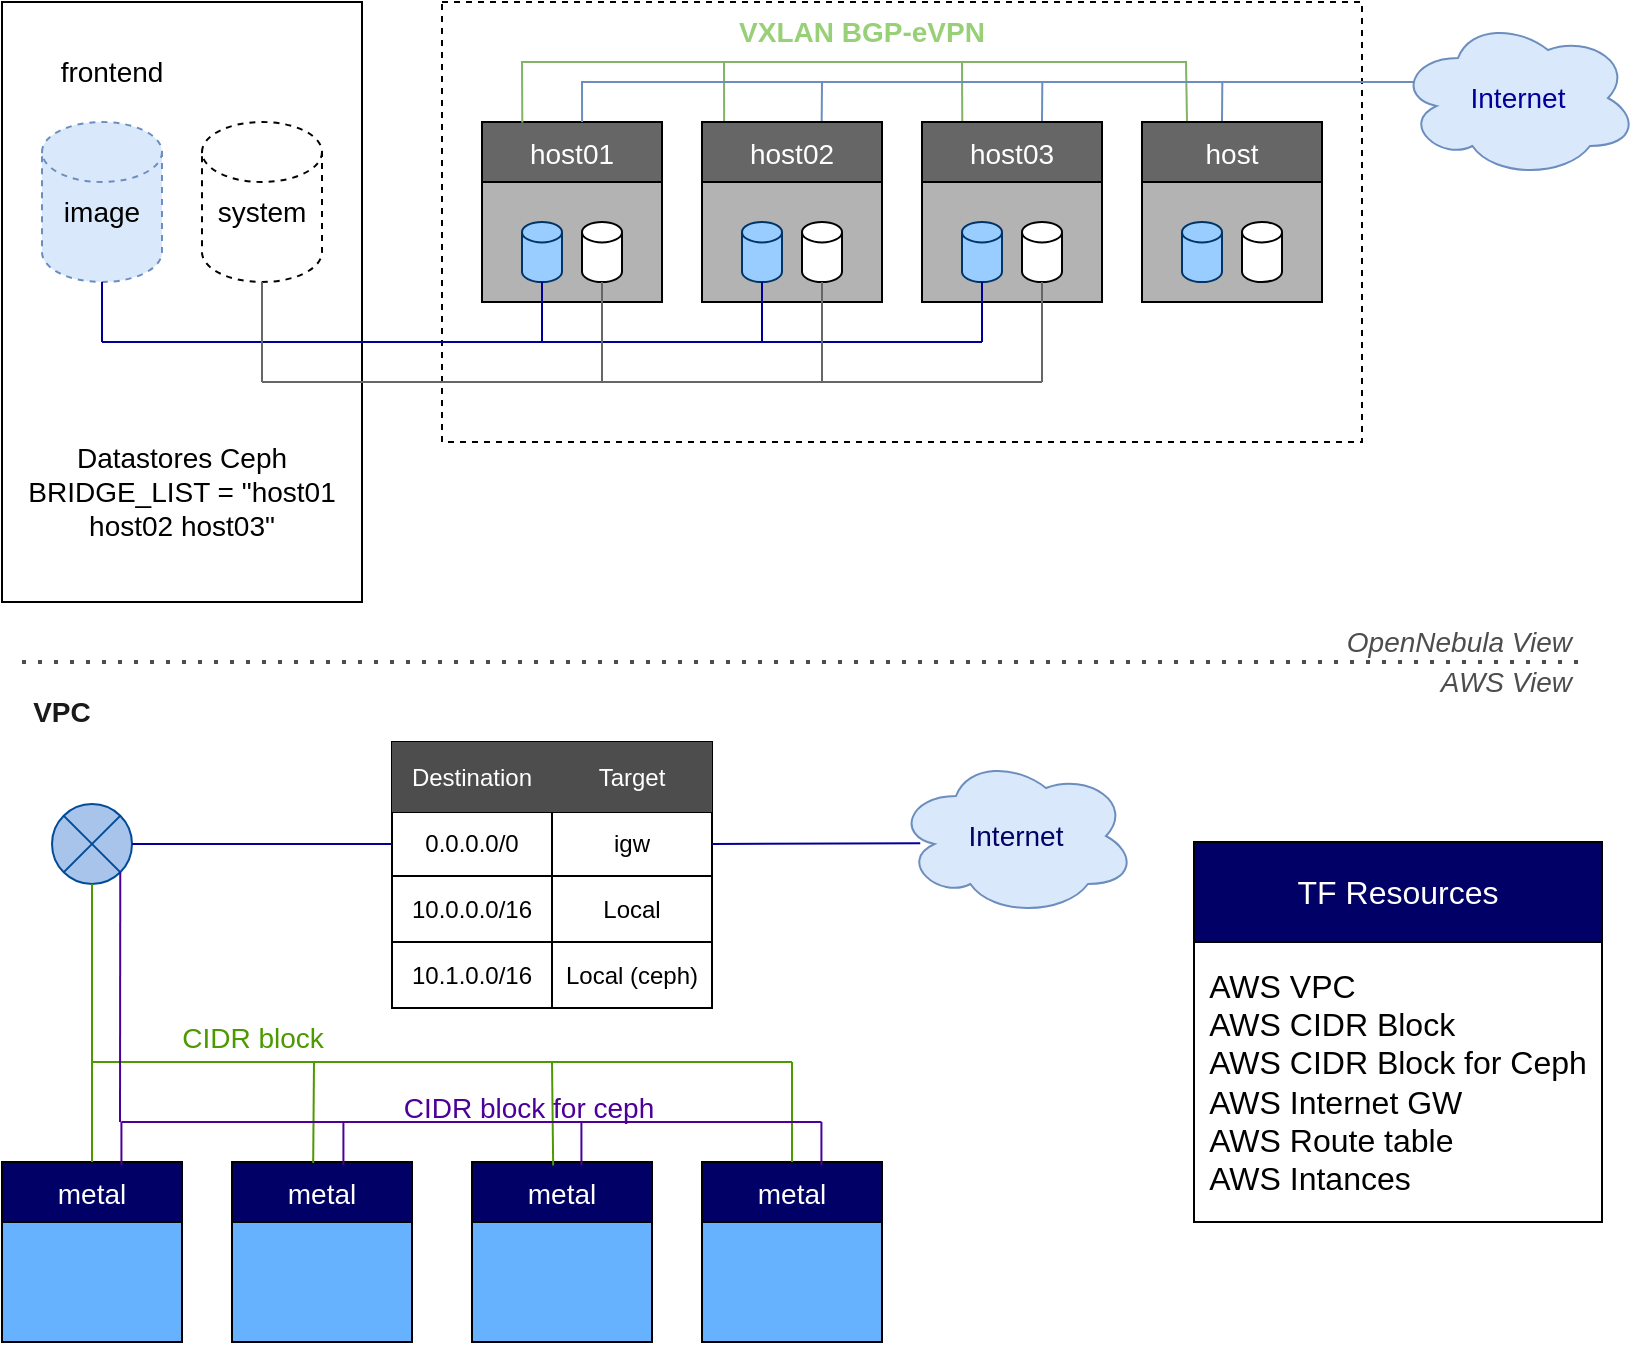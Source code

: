 <mxfile version="17.4.2" type="device"><diagram name="Page-1" id="c7558073-3199-34d8-9f00-42111426c3f3"><mxGraphModel dx="1648" dy="859" grid="1" gridSize="10" guides="1" tooltips="1" connect="1" arrows="1" fold="1" page="1" pageScale="1" pageWidth="826" pageHeight="1169" background="none" math="0" shadow="0"><root><mxCell id="0"/><mxCell id="1" parent="0"/><mxCell id="vwM5-7jpCKJgnwvIf44u-103" value="" style="rounded=0;whiteSpace=wrap;html=1;dashed=1;" parent="1" vertex="1"><mxGeometry x="228" y="10" width="460" height="220" as="geometry"/></mxCell><mxCell id="a3lyGhY6AYL1uGIEQQcG-28" value="" style="shape=partialRectangle;html=1;whiteSpace=wrap;connectable=0;fillColor=none;top=0;left=0;bottom=0;right=0;overflow=hidden;" parent="1" vertex="1"><mxGeometry x="233" y="590" width="60" height="60" as="geometry"><mxRectangle width="60" height="60" as="alternateBounds"/></mxGeometry></mxCell><mxCell id="a3lyGhY6AYL1uGIEQQcG-83" value="" style="shape=table;html=1;whiteSpace=wrap;startSize=0;container=1;collapsible=0;childLayout=tableLayout;" parent="1" vertex="1"><mxGeometry x="203" y="380" width="160" height="133" as="geometry"/></mxCell><mxCell id="a3lyGhY6AYL1uGIEQQcG-84" value="" style="shape=tableRow;horizontal=0;startSize=0;swimlaneHead=0;swimlaneBody=0;top=0;left=0;bottom=0;right=0;collapsible=0;dropTarget=0;fillColor=#4D4D4D;points=[[0,0.5],[1,0.5]];portConstraint=eastwest;" parent="a3lyGhY6AYL1uGIEQQcG-83" vertex="1"><mxGeometry width="160" height="35" as="geometry"/></mxCell><mxCell id="a3lyGhY6AYL1uGIEQQcG-85" value="&lt;font color=&quot;#ffffff&quot;&gt;Destination&lt;/font&gt;" style="shape=partialRectangle;html=1;whiteSpace=wrap;connectable=0;fillColor=none;top=0;left=0;bottom=0;right=0;overflow=hidden;" parent="a3lyGhY6AYL1uGIEQQcG-84" vertex="1"><mxGeometry width="80" height="35" as="geometry"><mxRectangle width="80" height="35" as="alternateBounds"/></mxGeometry></mxCell><mxCell id="a3lyGhY6AYL1uGIEQQcG-87" value="&lt;font color=&quot;#ffffff&quot;&gt;Target&lt;/font&gt;" style="shape=partialRectangle;html=1;whiteSpace=wrap;connectable=0;fillColor=none;top=0;left=0;bottom=0;right=0;overflow=hidden;" parent="a3lyGhY6AYL1uGIEQQcG-84" vertex="1"><mxGeometry x="80" width="80" height="35" as="geometry"><mxRectangle width="80" height="35" as="alternateBounds"/></mxGeometry></mxCell><mxCell id="a3lyGhY6AYL1uGIEQQcG-88" value="" style="shape=tableRow;horizontal=0;startSize=0;swimlaneHead=0;swimlaneBody=0;top=0;left=0;bottom=0;right=0;collapsible=0;dropTarget=0;fillColor=none;points=[[0,0.5],[1,0.5]];portConstraint=eastwest;" parent="a3lyGhY6AYL1uGIEQQcG-83" vertex="1"><mxGeometry y="35" width="160" height="32" as="geometry"/></mxCell><mxCell id="a3lyGhY6AYL1uGIEQQcG-89" value="0.0.0.0/0" style="shape=partialRectangle;html=1;whiteSpace=wrap;connectable=0;fillColor=none;top=0;left=0;bottom=0;right=0;overflow=hidden;" parent="a3lyGhY6AYL1uGIEQQcG-88" vertex="1"><mxGeometry width="80" height="32" as="geometry"><mxRectangle width="80" height="32" as="alternateBounds"/></mxGeometry></mxCell><mxCell id="a3lyGhY6AYL1uGIEQQcG-91" value="igw" style="shape=partialRectangle;html=1;whiteSpace=wrap;connectable=0;fillColor=none;top=0;left=0;bottom=0;right=0;overflow=hidden;" parent="a3lyGhY6AYL1uGIEQQcG-88" vertex="1"><mxGeometry x="80" width="80" height="32" as="geometry"><mxRectangle width="80" height="32" as="alternateBounds"/></mxGeometry></mxCell><mxCell id="a3lyGhY6AYL1uGIEQQcG-92" value="" style="shape=tableRow;horizontal=0;startSize=0;swimlaneHead=0;swimlaneBody=0;top=0;left=0;bottom=0;right=0;collapsible=0;dropTarget=0;fillColor=none;points=[[0,0.5],[1,0.5]];portConstraint=eastwest;" parent="a3lyGhY6AYL1uGIEQQcG-83" vertex="1"><mxGeometry y="67" width="160" height="33" as="geometry"/></mxCell><mxCell id="a3lyGhY6AYL1uGIEQQcG-93" value="10.0.0.0/16" style="shape=partialRectangle;html=1;whiteSpace=wrap;connectable=0;fillColor=none;top=0;left=0;bottom=0;right=0;overflow=hidden;" parent="a3lyGhY6AYL1uGIEQQcG-92" vertex="1"><mxGeometry width="80" height="33" as="geometry"><mxRectangle width="80" height="33" as="alternateBounds"/></mxGeometry></mxCell><mxCell id="a3lyGhY6AYL1uGIEQQcG-95" value="Local" style="shape=partialRectangle;html=1;whiteSpace=wrap;connectable=0;fillColor=none;top=0;left=0;bottom=0;right=0;overflow=hidden;pointerEvents=1;" parent="a3lyGhY6AYL1uGIEQQcG-92" vertex="1"><mxGeometry x="80" width="80" height="33" as="geometry"><mxRectangle width="80" height="33" as="alternateBounds"/></mxGeometry></mxCell><mxCell id="sjHRzcp3TVsk4sKlU_ph-93" style="shape=tableRow;horizontal=0;startSize=0;swimlaneHead=0;swimlaneBody=0;top=0;left=0;bottom=0;right=0;collapsible=0;dropTarget=0;fillColor=none;points=[[0,0.5],[1,0.5]];portConstraint=eastwest;" vertex="1" parent="a3lyGhY6AYL1uGIEQQcG-83"><mxGeometry y="100" width="160" height="33" as="geometry"/></mxCell><mxCell id="sjHRzcp3TVsk4sKlU_ph-94" value="&lt;span&gt;10.1.0.0/16&lt;/span&gt;" style="shape=partialRectangle;html=1;whiteSpace=wrap;connectable=0;fillColor=none;top=0;left=0;bottom=0;right=0;overflow=hidden;" vertex="1" parent="sjHRzcp3TVsk4sKlU_ph-93"><mxGeometry width="80" height="33" as="geometry"><mxRectangle width="80" height="33" as="alternateBounds"/></mxGeometry></mxCell><mxCell id="sjHRzcp3TVsk4sKlU_ph-95" value="Local (ceph)" style="shape=partialRectangle;html=1;whiteSpace=wrap;connectable=0;fillColor=none;top=0;left=0;bottom=0;right=0;overflow=hidden;pointerEvents=1;" vertex="1" parent="sjHRzcp3TVsk4sKlU_ph-93"><mxGeometry x="80" width="80" height="33" as="geometry"><mxRectangle width="80" height="33" as="alternateBounds"/></mxGeometry></mxCell><mxCell id="a3lyGhY6AYL1uGIEQQcG-96" value="" style="shape=sumEllipse;perimeter=ellipsePerimeter;whiteSpace=wrap;html=1;backgroundOutline=1;fontColor=#FFFFFF;strokeColor=#004C99;fillColor=#A9C4EB;" parent="1" vertex="1"><mxGeometry x="33" y="411" width="40" height="40" as="geometry"/></mxCell><mxCell id="a3lyGhY6AYL1uGIEQQcG-99" value="" style="endArrow=none;html=1;rounded=0;fontColor=#FFFFFF;exitX=1;exitY=0.5;exitDx=0;exitDy=0;entryX=0;entryY=0.5;entryDx=0;entryDy=0;strokeColor=#000099;" parent="1" source="a3lyGhY6AYL1uGIEQQcG-96" target="a3lyGhY6AYL1uGIEQQcG-88" edge="1"><mxGeometry width="50" height="50" relative="1" as="geometry"><mxPoint x="293" y="370" as="sourcePoint"/><mxPoint x="343" y="320" as="targetPoint"/></mxGeometry></mxCell><mxCell id="a3lyGhY6AYL1uGIEQQcG-104" value="metal" style="swimlane;fontStyle=0;childLayout=stackLayout;horizontal=1;startSize=30;horizontalStack=0;resizeParent=1;resizeParentMax=0;resizeLast=0;collapsible=1;marginBottom=0;fontFamily=Helvetica;fontSize=14;fillColor=#000066;fontColor=#FFFFFF;shadow=0;" parent="1" vertex="1"><mxGeometry x="8" y="590" width="90" height="90" as="geometry"/></mxCell><mxCell id="a3lyGhY6AYL1uGIEQQcG-105" value="" style="whiteSpace=wrap;html=1;fontFamily=Helvetica;fontSize=14;fontColor=#FFFFFF;strokeColor=#000000;fillColor=#66B2FF;" parent="a3lyGhY6AYL1uGIEQQcG-104" vertex="1"><mxGeometry y="30" width="90" height="60" as="geometry"/></mxCell><mxCell id="a3lyGhY6AYL1uGIEQQcG-106" value="metal" style="swimlane;fontStyle=0;childLayout=stackLayout;horizontal=1;startSize=30;horizontalStack=0;resizeParent=1;resizeParentMax=0;resizeLast=0;collapsible=1;marginBottom=0;fontFamily=Helvetica;fontSize=14;fillColor=#000066;fontColor=#FFFFFF;shadow=0;" parent="1" vertex="1"><mxGeometry x="123" y="590" width="90" height="90" as="geometry"/></mxCell><mxCell id="a3lyGhY6AYL1uGIEQQcG-107" value="" style="whiteSpace=wrap;html=1;fontFamily=Helvetica;fontSize=14;fontColor=#FFFFFF;strokeColor=#000000;fillColor=#66B2FF;" parent="a3lyGhY6AYL1uGIEQQcG-106" vertex="1"><mxGeometry y="30" width="90" height="60" as="geometry"/></mxCell><mxCell id="a3lyGhY6AYL1uGIEQQcG-108" value="metal" style="swimlane;fontStyle=0;childLayout=stackLayout;horizontal=1;startSize=30;horizontalStack=0;resizeParent=1;resizeParentMax=0;resizeLast=0;collapsible=1;marginBottom=0;fontFamily=Helvetica;fontSize=14;fillColor=#000066;fontColor=#FFFFFF;shadow=0;" parent="1" vertex="1"><mxGeometry x="243" y="590" width="90" height="90" as="geometry"/></mxCell><mxCell id="a3lyGhY6AYL1uGIEQQcG-109" value="" style="whiteSpace=wrap;html=1;fontFamily=Helvetica;fontSize=14;fontColor=#FFFFFF;strokeColor=#000000;fillColor=#66B2FF;" parent="a3lyGhY6AYL1uGIEQQcG-108" vertex="1"><mxGeometry y="30" width="90" height="60" as="geometry"/></mxCell><mxCell id="a3lyGhY6AYL1uGIEQQcG-110" value="metal" style="swimlane;fontStyle=0;childLayout=stackLayout;horizontal=1;startSize=30;horizontalStack=0;resizeParent=1;resizeParentMax=0;resizeLast=0;collapsible=1;marginBottom=0;fontFamily=Helvetica;fontSize=14;fillColor=#000066;fontColor=#FFFFFF;shadow=0;" parent="1" vertex="1"><mxGeometry x="358" y="590" width="90" height="90" as="geometry"/></mxCell><mxCell id="a3lyGhY6AYL1uGIEQQcG-111" value="" style="whiteSpace=wrap;html=1;fontFamily=Helvetica;fontSize=14;fontColor=#FFFFFF;strokeColor=#000000;fillColor=#66B2FF;" parent="a3lyGhY6AYL1uGIEQQcG-110" vertex="1"><mxGeometry y="30" width="90" height="60" as="geometry"/></mxCell><mxCell id="a3lyGhY6AYL1uGIEQQcG-112" value="" style="endArrow=none;html=1;rounded=0;fontColor=#FFFFFF;entryX=0.5;entryY=0;entryDx=0;entryDy=0;strokeColor=#4D9900;" parent="1" target="a3lyGhY6AYL1uGIEQQcG-110" edge="1"><mxGeometry width="50" height="50" relative="1" as="geometry"><mxPoint x="403" y="540" as="sourcePoint"/><mxPoint x="343" y="360" as="targetPoint"/></mxGeometry></mxCell><mxCell id="a3lyGhY6AYL1uGIEQQcG-115" value="" style="endArrow=none;html=1;rounded=0;fontColor=#FFFFFF;exitX=0.5;exitY=0;exitDx=0;exitDy=0;strokeColor=#4D9900;" parent="1" source="a3lyGhY6AYL1uGIEQQcG-104" edge="1"><mxGeometry width="50" height="50" relative="1" as="geometry"><mxPoint x="233" y="470" as="sourcePoint"/><mxPoint x="53" y="540" as="targetPoint"/></mxGeometry></mxCell><mxCell id="a3lyGhY6AYL1uGIEQQcG-116" value="" style="endArrow=none;html=1;rounded=0;fontColor=#FFFFFF;strokeColor=#4D9900;" parent="1" edge="1"><mxGeometry width="50" height="50" relative="1" as="geometry"><mxPoint x="53" y="540" as="sourcePoint"/><mxPoint x="403" y="540" as="targetPoint"/></mxGeometry></mxCell><mxCell id="a3lyGhY6AYL1uGIEQQcG-117" value="" style="endArrow=none;html=1;rounded=0;fontColor=#FFFFFF;exitX=0.451;exitY=0.005;exitDx=0;exitDy=0;exitPerimeter=0;strokeColor=#4D9900;" parent="1" source="a3lyGhY6AYL1uGIEQQcG-106" edge="1"><mxGeometry width="50" height="50" relative="1" as="geometry"><mxPoint x="233" y="470" as="sourcePoint"/><mxPoint x="164" y="540" as="targetPoint"/></mxGeometry></mxCell><mxCell id="a3lyGhY6AYL1uGIEQQcG-118" value="" style="endArrow=none;html=1;rounded=0;fontColor=#FFFFFF;exitX=0.451;exitY=0.02;exitDx=0;exitDy=0;exitPerimeter=0;strokeColor=#4D9900;" parent="1" source="a3lyGhY6AYL1uGIEQQcG-108" edge="1"><mxGeometry width="50" height="50" relative="1" as="geometry"><mxPoint x="-27" y="560" as="sourcePoint"/><mxPoint x="283" y="540" as="targetPoint"/></mxGeometry></mxCell><mxCell id="a3lyGhY6AYL1uGIEQQcG-119" value="&lt;font style=&quot;font-weight: normal ; font-size: 14px&quot; color=&quot;#4d9900&quot;&gt;CIDR block&lt;/font&gt;" style="text;strokeColor=none;fillColor=none;html=1;fontSize=24;fontStyle=1;verticalAlign=middle;align=center;shadow=0;fontColor=#FFFFFF;" parent="1" vertex="1"><mxGeometry x="83" y="505" width="100" height="40" as="geometry"/></mxCell><mxCell id="a3lyGhY6AYL1uGIEQQcG-121" value="" style="endArrow=none;html=1;rounded=0;fontFamily=Helvetica;fontSize=12;fontColor=#336600;entryX=0.5;entryY=1;entryDx=0;entryDy=0;strokeColor=#4D9900;" parent="1" target="a3lyGhY6AYL1uGIEQQcG-96" edge="1"><mxGeometry width="50" height="50" relative="1" as="geometry"><mxPoint x="53" y="540" as="sourcePoint"/><mxPoint x="283" y="380" as="targetPoint"/></mxGeometry></mxCell><mxCell id="a3lyGhY6AYL1uGIEQQcG-123" value="&lt;font color=&quot;#ffffff&quot;&gt;Internet&lt;/font&gt;" style="text;html=1;strokeColor=none;fillColor=none;align=center;verticalAlign=middle;whiteSpace=wrap;rounded=0;dashed=1;fontFamily=Helvetica;fontSize=14;" parent="1" vertex="1"><mxGeometry x="398" y="380" width="150" height="30" as="geometry"/></mxCell><mxCell id="a3lyGhY6AYL1uGIEQQcG-164" value="&lt;font color=&quot;#1a1a1a&quot; style=&quot;font-size: 14px&quot;&gt;&lt;b&gt;VPC&lt;/b&gt;&lt;/font&gt;" style="text;html=1;strokeColor=none;fillColor=none;align=center;verticalAlign=middle;whiteSpace=wrap;rounded=0;shadow=0;fontFamily=Helvetica;fontSize=12;fontColor=#FFFFFF;" parent="1" vertex="1"><mxGeometry x="8" y="350" width="60" height="30" as="geometry"/></mxCell><mxCell id="a3lyGhY6AYL1uGIEQQcG-167" value="&lt;font color=&quot;#000066&quot; style=&quot;font-size: 14px&quot;&gt;Internet&lt;/font&gt;" style="ellipse;shape=cloud;whiteSpace=wrap;html=1;fillColor=#dae8fc;strokeColor=#6c8ebf;" parent="1" vertex="1"><mxGeometry x="455" y="387" width="120" height="80" as="geometry"/></mxCell><mxCell id="a3lyGhY6AYL1uGIEQQcG-171" value="" style="endArrow=none;html=1;rounded=0;fontColor=#FFFFFF;exitX=1;exitY=0.5;exitDx=0;exitDy=0;entryX=0.101;entryY=0.546;entryDx=0;entryDy=0;strokeColor=#000099;entryPerimeter=0;" parent="1" source="a3lyGhY6AYL1uGIEQQcG-88" target="a3lyGhY6AYL1uGIEQQcG-167" edge="1"><mxGeometry width="50" height="50" relative="1" as="geometry"><mxPoint x="93" y="440" as="sourcePoint"/><mxPoint x="213" y="441" as="targetPoint"/></mxGeometry></mxCell><mxCell id="a3lyGhY6AYL1uGIEQQcG-172" value="" style="endArrow=none;dashed=1;html=1;dashPattern=1 3;strokeWidth=2;rounded=0;fontFamily=Helvetica;fontSize=12;fontColor=#000099;strokeColor=#4D4D4D;" parent="1" edge="1"><mxGeometry width="50" height="50" relative="1" as="geometry"><mxPoint x="18" y="340" as="sourcePoint"/><mxPoint x="798" y="340" as="targetPoint"/></mxGeometry></mxCell><mxCell id="a3lyGhY6AYL1uGIEQQcG-175" value="&lt;font color=&quot;#4d4d4d&quot; style=&quot;font-size: 14px&quot;&gt;&lt;i&gt;OpenNebula View&lt;/i&gt;&lt;/font&gt;" style="text;html=1;resizable=0;autosize=1;align=right;verticalAlign=middle;points=[];fillColor=none;strokeColor=none;rounded=0;shadow=0;fontFamily=Helvetica;fontSize=12;fontColor=#000099;" parent="1" vertex="1"><mxGeometry x="664" y="320" width="130" height="20" as="geometry"/></mxCell><mxCell id="a3lyGhY6AYL1uGIEQQcG-176" value="&lt;font color=&quot;#4d4d4d&quot; style=&quot;font-size: 14px&quot;&gt;&lt;i&gt;AWS View&lt;/i&gt;&lt;/font&gt;" style="text;html=1;resizable=0;autosize=1;align=right;verticalAlign=middle;points=[];fillColor=none;strokeColor=none;rounded=0;shadow=0;fontFamily=Helvetica;fontSize=12;fontColor=#000099;" parent="1" vertex="1"><mxGeometry x="714" y="340" width="80" height="20" as="geometry"/></mxCell><mxCell id="2Jl9PHl3CQH2rG6YH4_o-8" value="&lt;div style=&quot;color: rgb(77 , 153 , 0) ; text-align: left&quot;&gt;&lt;span style=&quot;color: rgb(0 , 0 , 0) ; font-size: medium&quot;&gt;AWS VPC&lt;/span&gt;&lt;br&gt;&lt;/div&gt;&lt;font color=&quot;#000000&quot; size=&quot;3&quot;&gt;&lt;div style=&quot;text-align: left&quot;&gt;AWS CIDR Block&lt;/div&gt;&lt;div style=&quot;text-align: left&quot;&gt;AWS CIDR Block for Ceph&lt;/div&gt;&lt;div style=&quot;text-align: left&quot;&gt;AWS Internet GW&lt;/div&gt;&lt;div style=&quot;text-align: left&quot;&gt;AWS Route table&lt;/div&gt;&lt;div style=&quot;text-align: left&quot;&gt;AWS Intances&lt;/div&gt;&lt;/font&gt;" style="rounded=0;whiteSpace=wrap;html=1;fontSize=14;" parent="1" vertex="1"><mxGeometry x="604" y="480" width="204" height="140" as="geometry"/></mxCell><mxCell id="2Jl9PHl3CQH2rG6YH4_o-10" value="&lt;div style=&quot;text-align: left&quot;&gt;&lt;font size=&quot;3&quot; color=&quot;#ffffff&quot;&gt;TF Resources&lt;/font&gt;&lt;/div&gt;" style="rounded=0;whiteSpace=wrap;html=1;fontSize=14;fillColor=#000066;" parent="1" vertex="1"><mxGeometry x="604" y="430" width="204" height="50" as="geometry"/></mxCell><mxCell id="sjHRzcp3TVsk4sKlU_ph-49" value="" style="whiteSpace=wrap;html=1;fontFamily=Helvetica;fontSize=14;fontColor=#FFFFFF;strokeColor=#000000;fillColor=#B3B3B3;" vertex="1" parent="1"><mxGeometry x="248" y="100" width="90" height="60" as="geometry"/></mxCell><mxCell id="sjHRzcp3TVsk4sKlU_ph-50" value="" style="whiteSpace=wrap;html=1;fontFamily=Helvetica;fontSize=14;fontColor=#FFFFFF;strokeColor=#000000;fillColor=#B3B3B3;" vertex="1" parent="1"><mxGeometry x="248" y="100" width="90" height="60" as="geometry"/></mxCell><mxCell id="sjHRzcp3TVsk4sKlU_ph-51" value="" style="rounded=0;whiteSpace=wrap;html=1;" vertex="1" parent="1"><mxGeometry x="8" y="10" width="180" height="300" as="geometry"/></mxCell><mxCell id="sjHRzcp3TVsk4sKlU_ph-52" value="" style="ellipse;shape=cloud;whiteSpace=wrap;html=1;fillColor=#dae8fc;strokeColor=#6c8ebf;" vertex="1" parent="1"><mxGeometry x="706" y="18" width="120" height="80" as="geometry"/></mxCell><mxCell id="sjHRzcp3TVsk4sKlU_ph-53" value="" style="shape=cylinder3;whiteSpace=wrap;html=1;boundedLbl=1;backgroundOutline=1;size=15;fillColor=#dae8fc;strokeColor=#6c8ebf;shadow=0;dashed=1" vertex="1" parent="1"><mxGeometry x="28" y="70" width="60" height="80" as="geometry"/></mxCell><mxCell id="sjHRzcp3TVsk4sKlU_ph-54" value="" style="shape=cylinder3;whiteSpace=wrap;html=1;boundedLbl=1;backgroundOutline=1;size=15;dashed=1" vertex="1" parent="1"><mxGeometry x="108" y="70" width="60" height="80" as="geometry"/></mxCell><mxCell id="sjHRzcp3TVsk4sKlU_ph-55" value="frontend" style="text;html=1;strokeColor=none;fillColor=none;align=center;verticalAlign=middle;whiteSpace=wrap;rounded=0;fontSize=14;fontFamily=Helvetica;" vertex="1" parent="1"><mxGeometry x="28" y="30" width="70" height="30" as="geometry"/></mxCell><mxCell id="sjHRzcp3TVsk4sKlU_ph-56" value="image" style="text;html=1;strokeColor=none;fillColor=none;align=center;verticalAlign=middle;whiteSpace=wrap;rounded=0;fontSize=14;fontFamily=Helvetica;" vertex="1" parent="1"><mxGeometry x="23" y="100" width="70" height="30" as="geometry"/></mxCell><mxCell id="sjHRzcp3TVsk4sKlU_ph-57" value="system" style="text;html=1;strokeColor=none;fillColor=none;align=center;verticalAlign=middle;whiteSpace=wrap;rounded=0;fontSize=14;fontFamily=Helvetica;" vertex="1" parent="1"><mxGeometry x="103" y="100" width="70" height="30" as="geometry"/></mxCell><mxCell id="sjHRzcp3TVsk4sKlU_ph-58" value="host01" style="swimlane;fontStyle=0;childLayout=stackLayout;horizontal=1;startSize=30;horizontalStack=0;resizeParent=1;resizeParentMax=0;resizeLast=0;collapsible=1;marginBottom=0;fontFamily=Helvetica;fontSize=14;fillColor=#666666;fontColor=#FFFFFF;" vertex="1" parent="1"><mxGeometry x="248" y="70" width="90" height="90" as="geometry"/></mxCell><mxCell id="sjHRzcp3TVsk4sKlU_ph-59" value="" style="endArrow=none;html=1;rounded=0;fontFamily=Helvetica;fontSize=14;entryX=0.25;entryY=0;entryDx=0;entryDy=0;exitX=0.224;exitY=0.004;exitDx=0;exitDy=0;exitPerimeter=0;fillColor=#d5e8d4;strokeColor=#82b366;" edge="1" parent="1" source="sjHRzcp3TVsk4sKlU_ph-58" target="sjHRzcp3TVsk4sKlU_ph-79"><mxGeometry width="50" height="50" relative="1" as="geometry"><mxPoint x="270" y="70" as="sourcePoint"/><mxPoint x="567.98" y="70" as="targetPoint"/><Array as="points"><mxPoint x="268" y="40"/><mxPoint x="600" y="40"/></Array></mxGeometry></mxCell><mxCell id="sjHRzcp3TVsk4sKlU_ph-60" value="" style="endArrow=none;html=1;rounded=0;fontFamily=Helvetica;fontSize=14;exitX=0.223;exitY=0.001;exitDx=0;exitDy=0;exitPerimeter=0;fillColor=#d5e8d4;strokeColor=#82b366;" edge="1" parent="1"><mxGeometry width="50" height="50" relative="1" as="geometry"><mxPoint x="369.07" y="70.1" as="sourcePoint"/><mxPoint x="369" y="40" as="targetPoint"/></mxGeometry></mxCell><mxCell id="sjHRzcp3TVsk4sKlU_ph-61" value="" style="endArrow=none;html=1;rounded=0;fontFamily=Helvetica;fontSize=14;exitX=0.446;exitY=-0.004;exitDx=0;exitDy=0;exitPerimeter=0;fillColor=#d5e8d4;strokeColor=#82b366;" edge="1" parent="1"><mxGeometry width="50" height="50" relative="1" as="geometry"><mxPoint x="488.14" y="69.6" as="sourcePoint"/><mxPoint x="488" y="40" as="targetPoint"/></mxGeometry></mxCell><mxCell id="sjHRzcp3TVsk4sKlU_ph-62" value="&lt;font color=&quot;#000099&quot;&gt;Internet&lt;/font&gt;" style="text;html=1;strokeColor=none;fillColor=none;align=center;verticalAlign=middle;whiteSpace=wrap;rounded=0;dashed=1;fontFamily=Helvetica;fontSize=14;" vertex="1" parent="1"><mxGeometry x="736" y="43" width="60" height="30" as="geometry"/></mxCell><mxCell id="sjHRzcp3TVsk4sKlU_ph-63" value="" style="endArrow=none;html=1;rounded=0;fontFamily=Helvetica;fontSize=14;fontColor=#FF3333;exitX=0.556;exitY=0;exitDx=0;exitDy=0;exitPerimeter=0;fillColor=#dae8fc;strokeColor=#6c8ebf;entryX=0.07;entryY=0.4;entryDx=0;entryDy=0;entryPerimeter=0;" edge="1" parent="1" source="sjHRzcp3TVsk4sKlU_ph-58" target="sjHRzcp3TVsk4sKlU_ph-52"><mxGeometry width="50" height="50" relative="1" as="geometry"><mxPoint x="418" y="90" as="sourcePoint"/><mxPoint x="708" y="20" as="targetPoint"/><Array as="points"><mxPoint x="298" y="50"/></Array></mxGeometry></mxCell><mxCell id="sjHRzcp3TVsk4sKlU_ph-64" value="" style="endArrow=none;html=1;rounded=0;fontFamily=Helvetica;fontSize=14;fontColor=#FF3333;exitX=0.776;exitY=-0.001;exitDx=0;exitDy=0;exitPerimeter=0;fillColor=#dae8fc;strokeColor=#6c8ebf;" edge="1" parent="1"><mxGeometry width="50" height="50" relative="1" as="geometry"><mxPoint x="417.84" y="69.91" as="sourcePoint"/><mxPoint x="418" y="50" as="targetPoint"/></mxGeometry></mxCell><mxCell id="sjHRzcp3TVsk4sKlU_ph-65" value="" style="endArrow=none;html=1;rounded=0;fontFamily=Helvetica;fontSize=14;fontColor=#FF3333;exitX=0.776;exitY=-0.001;exitDx=0;exitDy=0;exitPerimeter=0;fillColor=#dae8fc;strokeColor=#6c8ebf;" edge="1" parent="1"><mxGeometry width="50" height="50" relative="1" as="geometry"><mxPoint x="528" y="70" as="sourcePoint"/><mxPoint x="528.16" y="50.09" as="targetPoint"/></mxGeometry></mxCell><mxCell id="sjHRzcp3TVsk4sKlU_ph-66" value="" style="endArrow=none;html=1;rounded=0;fontFamily=Helvetica;fontSize=14;fontColor=#FF3333;exitX=0.776;exitY=-0.001;exitDx=0;exitDy=0;exitPerimeter=0;fillColor=#dae8fc;strokeColor=#6c8ebf;" edge="1" parent="1"><mxGeometry width="50" height="50" relative="1" as="geometry"><mxPoint x="618" y="70" as="sourcePoint"/><mxPoint x="618.16" y="50.09" as="targetPoint"/></mxGeometry></mxCell><mxCell id="sjHRzcp3TVsk4sKlU_ph-67" value="&lt;font color=&quot;#97d077&quot;&gt;&lt;b&gt;VXLAN BGP-eVPN&lt;/b&gt;&lt;/font&gt;" style="text;html=1;strokeColor=none;fillColor=none;align=center;verticalAlign=middle;whiteSpace=wrap;rounded=0;fontFamily=Helvetica;fontSize=14;" vertex="1" parent="1"><mxGeometry x="368" y="10" width="140" height="30" as="geometry"/></mxCell><mxCell id="sjHRzcp3TVsk4sKlU_ph-68" value="" style="shape=cylinder3;whiteSpace=wrap;html=1;boundedLbl=1;backgroundOutline=1;size=5.094;fontFamily=Helvetica;fontSize=14;strokeColor=#003366;fillColor=#99CCFF;" vertex="1" parent="1"><mxGeometry x="268" y="120" width="20" height="30" as="geometry"/></mxCell><mxCell id="sjHRzcp3TVsk4sKlU_ph-69" value="" style="shape=cylinder3;whiteSpace=wrap;html=1;boundedLbl=1;backgroundOutline=1;size=5.094;fontFamily=Helvetica;fontSize=14;" vertex="1" parent="1"><mxGeometry x="298" y="120" width="20" height="30" as="geometry"/></mxCell><mxCell id="sjHRzcp3TVsk4sKlU_ph-70" value="" style="endArrow=none;html=1;rounded=0;strokeColor=#000099;" edge="1" parent="1"><mxGeometry width="50" height="50" relative="1" as="geometry"><mxPoint x="58" y="180" as="sourcePoint"/><mxPoint x="498" y="180" as="targetPoint"/></mxGeometry></mxCell><mxCell id="sjHRzcp3TVsk4sKlU_ph-71" value="host02" style="swimlane;fontStyle=0;childLayout=stackLayout;horizontal=1;startSize=30;horizontalStack=0;resizeParent=1;resizeParentMax=0;resizeLast=0;collapsible=1;marginBottom=0;fontFamily=Helvetica;fontSize=14;fillColor=#666666;fontColor=#FFFFFF;" vertex="1" parent="1"><mxGeometry x="358" y="70" width="90" height="90" as="geometry"/></mxCell><mxCell id="sjHRzcp3TVsk4sKlU_ph-72" value="" style="whiteSpace=wrap;html=1;fontFamily=Helvetica;fontSize=14;fontColor=#FFFFFF;strokeColor=#000000;fillColor=#B3B3B3;" vertex="1" parent="sjHRzcp3TVsk4sKlU_ph-71"><mxGeometry y="30" width="90" height="60" as="geometry"/></mxCell><mxCell id="sjHRzcp3TVsk4sKlU_ph-73" value="" style="shape=cylinder3;whiteSpace=wrap;html=1;boundedLbl=1;backgroundOutline=1;size=5.094;fontFamily=Helvetica;fontSize=14;strokeColor=#003366;fillColor=#99CCFF;" vertex="1" parent="1"><mxGeometry x="378" y="120" width="20" height="30" as="geometry"/></mxCell><mxCell id="sjHRzcp3TVsk4sKlU_ph-74" value="" style="shape=cylinder3;whiteSpace=wrap;html=1;boundedLbl=1;backgroundOutline=1;size=5.094;fontFamily=Helvetica;fontSize=14;" vertex="1" parent="1"><mxGeometry x="408" y="120" width="20" height="30" as="geometry"/></mxCell><mxCell id="sjHRzcp3TVsk4sKlU_ph-75" value="host03" style="swimlane;fontStyle=0;childLayout=stackLayout;horizontal=1;startSize=30;horizontalStack=0;resizeParent=1;resizeParentMax=0;resizeLast=0;collapsible=1;marginBottom=0;fontFamily=Helvetica;fontSize=14;fillColor=#666666;fontColor=#FFFFFF;" vertex="1" parent="1"><mxGeometry x="468" y="70" width="90" height="90" as="geometry"/></mxCell><mxCell id="sjHRzcp3TVsk4sKlU_ph-76" value="" style="whiteSpace=wrap;html=1;fontFamily=Helvetica;fontSize=14;fontColor=#FFFFFF;strokeColor=#000000;fillColor=#B3B3B3;" vertex="1" parent="sjHRzcp3TVsk4sKlU_ph-75"><mxGeometry y="30" width="90" height="60" as="geometry"/></mxCell><mxCell id="sjHRzcp3TVsk4sKlU_ph-77" value="" style="shape=cylinder3;whiteSpace=wrap;html=1;boundedLbl=1;backgroundOutline=1;size=5.094;fontFamily=Helvetica;fontSize=14;strokeColor=#003366;fillColor=#99CCFF;" vertex="1" parent="1"><mxGeometry x="488" y="120" width="20" height="30" as="geometry"/></mxCell><mxCell id="sjHRzcp3TVsk4sKlU_ph-78" value="" style="shape=cylinder3;whiteSpace=wrap;html=1;boundedLbl=1;backgroundOutline=1;size=5.094;fontFamily=Helvetica;fontSize=14;" vertex="1" parent="1"><mxGeometry x="518" y="120" width="20" height="30" as="geometry"/></mxCell><mxCell id="sjHRzcp3TVsk4sKlU_ph-79" value="host" style="swimlane;fontStyle=0;childLayout=stackLayout;horizontal=1;startSize=30;horizontalStack=0;resizeParent=1;resizeParentMax=0;resizeLast=0;collapsible=1;marginBottom=0;fontFamily=Helvetica;fontSize=14;fillColor=#666666;fontColor=#FFFFFF;" vertex="1" parent="1"><mxGeometry x="578" y="70" width="90" height="90" as="geometry"/></mxCell><mxCell id="sjHRzcp3TVsk4sKlU_ph-80" value="" style="whiteSpace=wrap;html=1;fontFamily=Helvetica;fontSize=14;fontColor=#FFFFFF;strokeColor=#000000;fillColor=#B3B3B3;" vertex="1" parent="sjHRzcp3TVsk4sKlU_ph-79"><mxGeometry y="30" width="90" height="60" as="geometry"/></mxCell><mxCell id="sjHRzcp3TVsk4sKlU_ph-81" value="" style="shape=cylinder3;whiteSpace=wrap;html=1;boundedLbl=1;backgroundOutline=1;size=5.094;fontFamily=Helvetica;fontSize=14;strokeColor=#003366;fillColor=#99CCFF;" vertex="1" parent="1"><mxGeometry x="598" y="120" width="20" height="30" as="geometry"/></mxCell><mxCell id="sjHRzcp3TVsk4sKlU_ph-82" value="" style="shape=cylinder3;whiteSpace=wrap;html=1;boundedLbl=1;backgroundOutline=1;size=5.094;fontFamily=Helvetica;fontSize=14;" vertex="1" parent="1"><mxGeometry x="628" y="120" width="20" height="30" as="geometry"/></mxCell><mxCell id="sjHRzcp3TVsk4sKlU_ph-83" value="" style="endArrow=none;html=1;rounded=0;exitX=0.5;exitY=1;exitDx=0;exitDy=0;exitPerimeter=0;strokeColor=#000099;" edge="1" parent="1" source="sjHRzcp3TVsk4sKlU_ph-53"><mxGeometry width="50" height="50" relative="1" as="geometry"><mxPoint x="258" y="190" as="sourcePoint"/><mxPoint x="58" y="180" as="targetPoint"/></mxGeometry></mxCell><mxCell id="sjHRzcp3TVsk4sKlU_ph-84" value="" style="endArrow=none;html=1;rounded=0;entryX=0.5;entryY=1;entryDx=0;entryDy=0;entryPerimeter=0;strokeColor=#000099;" edge="1" parent="1" target="sjHRzcp3TVsk4sKlU_ph-77"><mxGeometry width="50" height="50" relative="1" as="geometry"><mxPoint x="498" y="180" as="sourcePoint"/><mxPoint x="498" y="190" as="targetPoint"/></mxGeometry></mxCell><mxCell id="sjHRzcp3TVsk4sKlU_ph-85" value="" style="endArrow=none;html=1;rounded=0;entryX=0.5;entryY=1;entryDx=0;entryDy=0;entryPerimeter=0;strokeColor=#000099;" edge="1" parent="1" target="sjHRzcp3TVsk4sKlU_ph-68"><mxGeometry width="50" height="50" relative="1" as="geometry"><mxPoint x="278" y="180" as="sourcePoint"/><mxPoint x="308" y="170" as="targetPoint"/></mxGeometry></mxCell><mxCell id="sjHRzcp3TVsk4sKlU_ph-86" value="" style="endArrow=none;html=1;rounded=0;entryX=0.5;entryY=1;entryDx=0;entryDy=0;entryPerimeter=0;strokeColor=#000099;" edge="1" parent="1" target="sjHRzcp3TVsk4sKlU_ph-73"><mxGeometry width="50" height="50" relative="1" as="geometry"><mxPoint x="388" y="180" as="sourcePoint"/><mxPoint x="308" y="170" as="targetPoint"/></mxGeometry></mxCell><mxCell id="sjHRzcp3TVsk4sKlU_ph-87" value="" style="endArrow=none;html=1;rounded=0;entryX=0.5;entryY=1;entryDx=0;entryDy=0;entryPerimeter=0;strokeColor=#666666;" edge="1" parent="1" target="sjHRzcp3TVsk4sKlU_ph-54"><mxGeometry width="50" height="50" relative="1" as="geometry"><mxPoint x="138" y="200" as="sourcePoint"/><mxPoint x="308" y="170" as="targetPoint"/></mxGeometry></mxCell><mxCell id="sjHRzcp3TVsk4sKlU_ph-88" value="" style="endArrow=none;html=1;rounded=0;strokeColor=#666666;" edge="1" parent="1"><mxGeometry width="50" height="50" relative="1" as="geometry"><mxPoint x="138" y="200" as="sourcePoint"/><mxPoint x="528" y="200" as="targetPoint"/></mxGeometry></mxCell><mxCell id="sjHRzcp3TVsk4sKlU_ph-89" value="" style="endArrow=none;html=1;rounded=0;entryX=0.5;entryY=1;entryDx=0;entryDy=0;entryPerimeter=0;strokeColor=#666666;" edge="1" parent="1" target="sjHRzcp3TVsk4sKlU_ph-69"><mxGeometry width="50" height="50" relative="1" as="geometry"><mxPoint x="308" y="200" as="sourcePoint"/><mxPoint x="308" y="170" as="targetPoint"/></mxGeometry></mxCell><mxCell id="sjHRzcp3TVsk4sKlU_ph-90" value="" style="endArrow=none;html=1;rounded=0;entryX=0.5;entryY=1;entryDx=0;entryDy=0;entryPerimeter=0;strokeColor=#666666;" edge="1" parent="1" target="sjHRzcp3TVsk4sKlU_ph-74"><mxGeometry width="50" height="50" relative="1" as="geometry"><mxPoint x="418" y="200" as="sourcePoint"/><mxPoint x="308" y="170" as="targetPoint"/></mxGeometry></mxCell><mxCell id="sjHRzcp3TVsk4sKlU_ph-91" value="" style="endArrow=none;html=1;rounded=0;entryX=0.5;entryY=1;entryDx=0;entryDy=0;entryPerimeter=0;strokeColor=#666666;" edge="1" parent="1" target="sjHRzcp3TVsk4sKlU_ph-78"><mxGeometry width="50" height="50" relative="1" as="geometry"><mxPoint x="528" y="200" as="sourcePoint"/><mxPoint x="308" y="170" as="targetPoint"/></mxGeometry></mxCell><mxCell id="sjHRzcp3TVsk4sKlU_ph-92" value="Datastores Ceph&lt;br&gt;BRIDGE_LIST = &quot;host01 host02 host03&quot;" style="text;html=1;strokeColor=none;fillColor=none;align=center;verticalAlign=middle;whiteSpace=wrap;rounded=0;fontSize=14;fontFamily=Helvetica;" vertex="1" parent="1"><mxGeometry x="8" y="210" width="180" height="90" as="geometry"/></mxCell><mxCell id="sjHRzcp3TVsk4sKlU_ph-96" value="" style="endArrow=none;html=1;rounded=0;fontColor=#FFFFFF;strokeColor=#4C0099;" edge="1" parent="1"><mxGeometry width="50" height="50" relative="1" as="geometry"><mxPoint x="417.71" y="570" as="sourcePoint"/><mxPoint x="417.71" y="591.4" as="targetPoint"/></mxGeometry></mxCell><mxCell id="sjHRzcp3TVsk4sKlU_ph-97" value="" style="endArrow=none;html=1;rounded=0;fontColor=#FFFFFF;strokeColor=#4C0099;" edge="1" parent="1"><mxGeometry width="50" height="50" relative="1" as="geometry"><mxPoint x="67.71" y="591.4" as="sourcePoint"/><mxPoint x="67.71" y="570" as="targetPoint"/></mxGeometry></mxCell><mxCell id="sjHRzcp3TVsk4sKlU_ph-98" value="" style="endArrow=none;html=1;rounded=0;fontColor=#FFFFFF;strokeColor=#4C0099;" edge="1" parent="1"><mxGeometry width="50" height="50" relative="1" as="geometry"><mxPoint x="67.71" y="570" as="sourcePoint"/><mxPoint x="417.71" y="570" as="targetPoint"/></mxGeometry></mxCell><mxCell id="sjHRzcp3TVsk4sKlU_ph-99" value="" style="endArrow=none;html=1;rounded=0;fontColor=#FFFFFF;strokeColor=#4C0099;" edge="1" parent="1"><mxGeometry width="50" height="50" relative="1" as="geometry"><mxPoint x="178.71" y="591.4" as="sourcePoint"/><mxPoint x="178.71" y="570" as="targetPoint"/></mxGeometry></mxCell><mxCell id="sjHRzcp3TVsk4sKlU_ph-100" value="" style="endArrow=none;html=1;rounded=0;fontColor=#FFFFFF;strokeColor=#4C0099;" edge="1" parent="1"><mxGeometry width="50" height="50" relative="1" as="geometry"><mxPoint x="297.71" y="591.4" as="sourcePoint"/><mxPoint x="297.71" y="570" as="targetPoint"/></mxGeometry></mxCell><mxCell id="sjHRzcp3TVsk4sKlU_ph-101" value="" style="endArrow=none;html=1;rounded=0;strokeColor=#4C0099;entryX=1;entryY=1;entryDx=0;entryDy=0;" edge="1" parent="1" target="a3lyGhY6AYL1uGIEQQcG-96"><mxGeometry width="50" height="50" relative="1" as="geometry"><mxPoint x="67" y="570" as="sourcePoint"/><mxPoint x="448" y="400" as="targetPoint"/></mxGeometry></mxCell><mxCell id="sjHRzcp3TVsk4sKlU_ph-102" value="&lt;font style=&quot;font-weight: normal ; font-size: 14px&quot; color=&quot;#4c0099&quot;&gt;CIDR block for ceph&lt;/font&gt;" style="text;strokeColor=none;fillColor=none;html=1;fontSize=24;fontStyle=1;verticalAlign=middle;align=center;shadow=0;fontColor=#FFFFFF;" vertex="1" parent="1"><mxGeometry x="203" y="540" width="135" height="40" as="geometry"/></mxCell></root></mxGraphModel></diagram></mxfile>